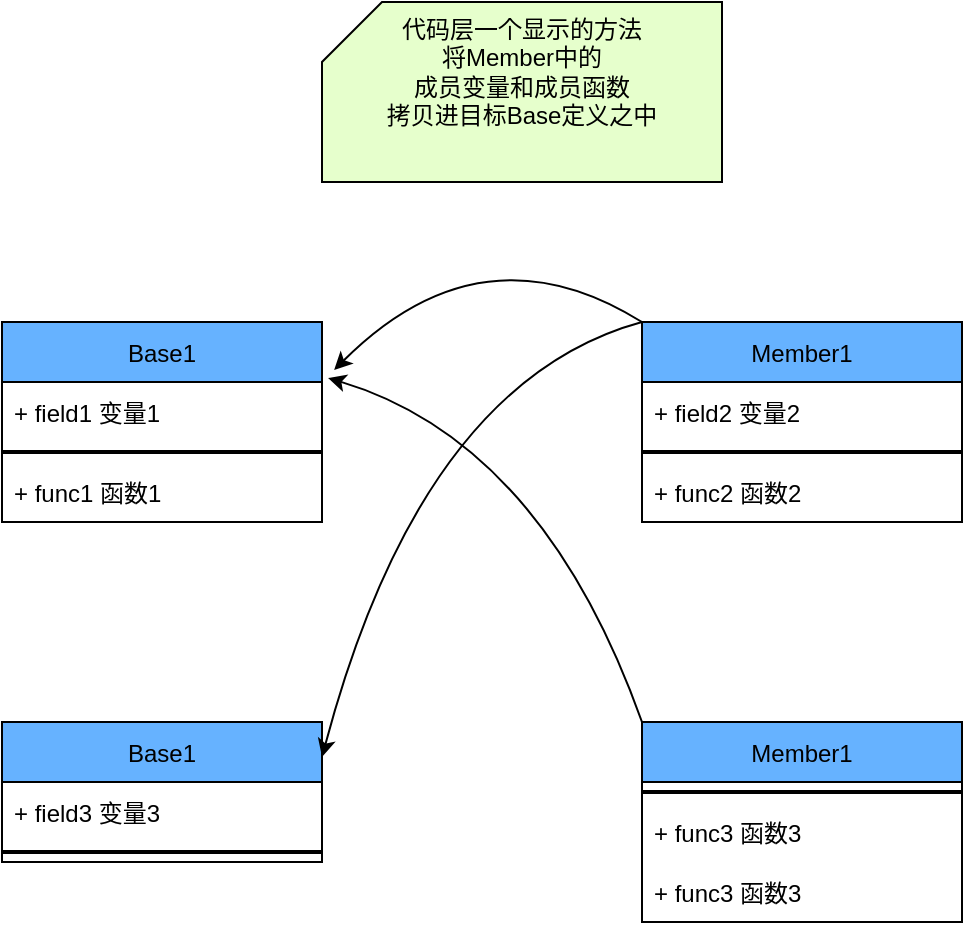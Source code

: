 <mxfile version="21.6.8" type="device">
  <diagram id="v57sjVzla4U02iYcy0hB" name="第 1 页">
    <mxGraphModel dx="2074" dy="1204" grid="1" gridSize="10" guides="1" tooltips="1" connect="1" arrows="1" fold="1" page="1" pageScale="1" pageWidth="827" pageHeight="1169" math="0" shadow="0">
      <root>
        <mxCell id="0" />
        <mxCell id="1" parent="0" />
        <mxCell id="VTFgFB9eV1MicFc4lQp3-1" value="Base1" style="swimlane;fontStyle=0;childLayout=stackLayout;horizontal=1;startSize=30;horizontalStack=0;resizeParent=1;resizeParentMax=0;resizeLast=0;collapsible=1;marginBottom=0;fillColor=#66B2FF;" parent="1" vertex="1">
          <mxGeometry x="120" y="360" width="160" height="100" as="geometry" />
        </mxCell>
        <mxCell id="n-MJkdgFGd2RKFo6iWyg-1" value="+ field1 变量1" style="text;strokeColor=none;fillColor=none;align=left;verticalAlign=middle;spacingLeft=4;spacingRight=4;overflow=hidden;points=[[0,0.5],[1,0.5]];portConstraint=eastwest;rotatable=0;" vertex="1" parent="VTFgFB9eV1MicFc4lQp3-1">
          <mxGeometry y="30" width="160" height="30" as="geometry" />
        </mxCell>
        <mxCell id="n-MJkdgFGd2RKFo6iWyg-3" value="" style="line;strokeWidth=2;html=1;" vertex="1" parent="VTFgFB9eV1MicFc4lQp3-1">
          <mxGeometry y="60" width="160" height="10" as="geometry" />
        </mxCell>
        <mxCell id="VTFgFB9eV1MicFc4lQp3-4" value="+ func1 函数1" style="text;strokeColor=none;fillColor=none;align=left;verticalAlign=middle;spacingLeft=4;spacingRight=4;overflow=hidden;points=[[0,0.5],[1,0.5]];portConstraint=eastwest;rotatable=0;" parent="VTFgFB9eV1MicFc4lQp3-1" vertex="1">
          <mxGeometry y="70" width="160" height="30" as="geometry" />
        </mxCell>
        <mxCell id="VTFgFB9eV1MicFc4lQp3-5" value="Member1" style="swimlane;fontStyle=0;childLayout=stackLayout;horizontal=1;startSize=30;horizontalStack=0;resizeParent=1;resizeParentMax=0;resizeLast=0;collapsible=1;marginBottom=0;fillColor=#66B2FF;" parent="1" vertex="1">
          <mxGeometry x="440" y="360" width="160" height="100" as="geometry" />
        </mxCell>
        <mxCell id="VTFgFB9eV1MicFc4lQp3-7" value="+ field2 变量2" style="text;strokeColor=none;fillColor=none;align=left;verticalAlign=middle;spacingLeft=4;spacingRight=4;overflow=hidden;points=[[0,0.5],[1,0.5]];portConstraint=eastwest;rotatable=0;" parent="VTFgFB9eV1MicFc4lQp3-5" vertex="1">
          <mxGeometry y="30" width="160" height="30" as="geometry" />
        </mxCell>
        <mxCell id="n-MJkdgFGd2RKFo6iWyg-4" value="" style="line;strokeWidth=2;html=1;" vertex="1" parent="VTFgFB9eV1MicFc4lQp3-5">
          <mxGeometry y="60" width="160" height="10" as="geometry" />
        </mxCell>
        <mxCell id="VTFgFB9eV1MicFc4lQp3-8" value="+ func2 函数2" style="text;strokeColor=none;fillColor=none;align=left;verticalAlign=middle;spacingLeft=4;spacingRight=4;overflow=hidden;points=[[0,0.5],[1,0.5]];portConstraint=eastwest;rotatable=0;" parent="VTFgFB9eV1MicFc4lQp3-5" vertex="1">
          <mxGeometry y="70" width="160" height="30" as="geometry" />
        </mxCell>
        <mxCell id="n-MJkdgFGd2RKFo6iWyg-6" value="代码层一个显示的方法&lt;br&gt;将Member中的&lt;br&gt;成员变量和成员函数&lt;br&gt;拷贝进目标Base定义之中" style="shape=card;whiteSpace=wrap;html=1;fillColor=#E6FFCC;verticalAlign=top;" vertex="1" parent="1">
          <mxGeometry x="280" y="200" width="200" height="90" as="geometry" />
        </mxCell>
        <mxCell id="n-MJkdgFGd2RKFo6iWyg-7" value="Base1" style="swimlane;fontStyle=0;childLayout=stackLayout;horizontal=1;startSize=30;horizontalStack=0;resizeParent=1;resizeParentMax=0;resizeLast=0;collapsible=1;marginBottom=0;fillColor=#66B2FF;" vertex="1" parent="1">
          <mxGeometry x="120" y="560" width="160" height="70" as="geometry" />
        </mxCell>
        <mxCell id="VTFgFB9eV1MicFc4lQp3-3" value="+ field3 变量3" style="text;strokeColor=none;fillColor=none;align=left;verticalAlign=middle;spacingLeft=4;spacingRight=4;overflow=hidden;points=[[0,0.5],[1,0.5]];portConstraint=eastwest;rotatable=0;" parent="n-MJkdgFGd2RKFo6iWyg-7" vertex="1">
          <mxGeometry y="30" width="160" height="30" as="geometry" />
        </mxCell>
        <mxCell id="n-MJkdgFGd2RKFo6iWyg-10" value="" style="line;strokeWidth=2;html=1;" vertex="1" parent="n-MJkdgFGd2RKFo6iWyg-7">
          <mxGeometry y="60" width="160" height="10" as="geometry" />
        </mxCell>
        <mxCell id="n-MJkdgFGd2RKFo6iWyg-12" value="Member1" style="swimlane;fontStyle=0;childLayout=stackLayout;horizontal=1;startSize=30;horizontalStack=0;resizeParent=1;resizeParentMax=0;resizeLast=0;collapsible=1;marginBottom=0;fillColor=#66B2FF;" vertex="1" parent="1">
          <mxGeometry x="440" y="560" width="160" height="100" as="geometry" />
        </mxCell>
        <mxCell id="n-MJkdgFGd2RKFo6iWyg-14" value="" style="line;strokeWidth=2;html=1;" vertex="1" parent="n-MJkdgFGd2RKFo6iWyg-12">
          <mxGeometry y="30" width="160" height="10" as="geometry" />
        </mxCell>
        <mxCell id="n-MJkdgFGd2RKFo6iWyg-15" value="+ func3 函数3" style="text;strokeColor=none;fillColor=none;align=left;verticalAlign=middle;spacingLeft=4;spacingRight=4;overflow=hidden;points=[[0,0.5],[1,0.5]];portConstraint=eastwest;rotatable=0;" vertex="1" parent="n-MJkdgFGd2RKFo6iWyg-12">
          <mxGeometry y="40" width="160" height="30" as="geometry" />
        </mxCell>
        <mxCell id="n-MJkdgFGd2RKFo6iWyg-17" value="+ func3 函数3" style="text;strokeColor=none;fillColor=none;align=left;verticalAlign=middle;spacingLeft=4;spacingRight=4;overflow=hidden;points=[[0,0.5],[1,0.5]];portConstraint=eastwest;rotatable=0;" vertex="1" parent="n-MJkdgFGd2RKFo6iWyg-12">
          <mxGeometry y="70" width="160" height="30" as="geometry" />
        </mxCell>
        <mxCell id="n-MJkdgFGd2RKFo6iWyg-23" value="" style="curved=1;endArrow=classic;html=1;rounded=0;entryX=1.038;entryY=-0.2;entryDx=0;entryDy=0;exitX=0;exitY=0;exitDx=0;exitDy=0;entryPerimeter=0;" edge="1" parent="1" source="VTFgFB9eV1MicFc4lQp3-5" target="n-MJkdgFGd2RKFo6iWyg-1">
          <mxGeometry width="50" height="50" relative="1" as="geometry">
            <mxPoint x="340" y="380" as="sourcePoint" />
            <mxPoint x="390" y="330" as="targetPoint" />
            <Array as="points">
              <mxPoint x="360" y="310" />
            </Array>
          </mxGeometry>
        </mxCell>
        <mxCell id="n-MJkdgFGd2RKFo6iWyg-24" value="" style="curved=1;endArrow=classic;html=1;rounded=0;entryX=1.019;entryY=-0.067;entryDx=0;entryDy=0;exitX=0;exitY=0;exitDx=0;exitDy=0;entryPerimeter=0;" edge="1" parent="1" source="n-MJkdgFGd2RKFo6iWyg-12" target="n-MJkdgFGd2RKFo6iWyg-1">
          <mxGeometry width="50" height="50" relative="1" as="geometry">
            <mxPoint x="620" y="520" as="sourcePoint" />
            <mxPoint x="300" y="520" as="targetPoint" />
            <Array as="points">
              <mxPoint x="390" y="420" />
            </Array>
          </mxGeometry>
        </mxCell>
        <mxCell id="n-MJkdgFGd2RKFo6iWyg-25" value="" style="curved=1;endArrow=classic;html=1;rounded=0;entryX=1;entryY=0.25;entryDx=0;entryDy=0;exitX=0;exitY=0;exitDx=0;exitDy=0;" edge="1" parent="1" source="VTFgFB9eV1MicFc4lQp3-5" target="n-MJkdgFGd2RKFo6iWyg-7">
          <mxGeometry width="50" height="50" relative="1" as="geometry">
            <mxPoint x="450" y="370" as="sourcePoint" />
            <mxPoint x="296" y="394" as="targetPoint" />
            <Array as="points">
              <mxPoint x="330" y="390" />
            </Array>
          </mxGeometry>
        </mxCell>
      </root>
    </mxGraphModel>
  </diagram>
</mxfile>

